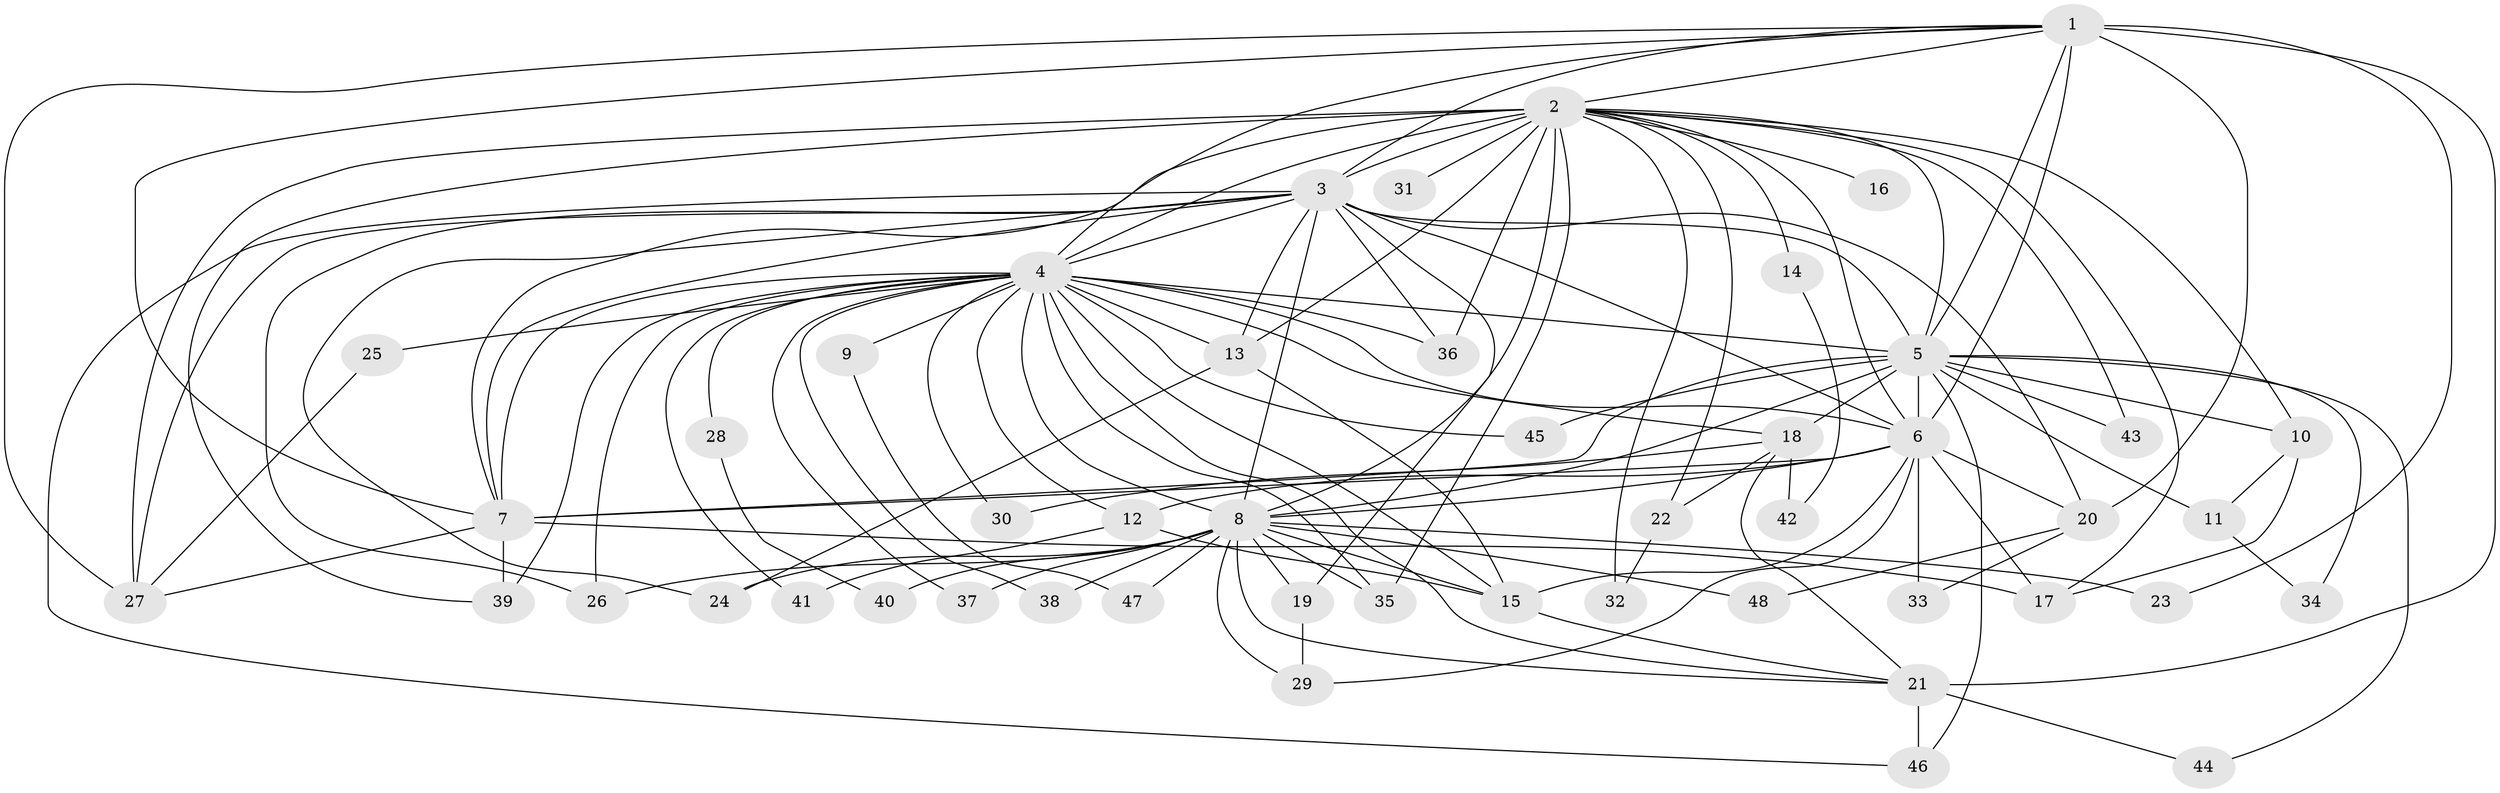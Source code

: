 // original degree distribution, {12: 0.010416666666666666, 29: 0.010416666666666666, 24: 0.010416666666666666, 27: 0.010416666666666666, 18: 0.03125, 20: 0.010416666666666666, 19: 0.010416666666666666, 17: 0.010416666666666666, 2: 0.5104166666666666, 3: 0.25, 4: 0.08333333333333333, 5: 0.020833333333333332, 6: 0.020833333333333332, 8: 0.010416666666666666}
// Generated by graph-tools (version 1.1) at 2025/35/03/09/25 02:35:11]
// undirected, 48 vertices, 120 edges
graph export_dot {
graph [start="1"]
  node [color=gray90,style=filled];
  1;
  2;
  3;
  4;
  5;
  6;
  7;
  8;
  9;
  10;
  11;
  12;
  13;
  14;
  15;
  16;
  17;
  18;
  19;
  20;
  21;
  22;
  23;
  24;
  25;
  26;
  27;
  28;
  29;
  30;
  31;
  32;
  33;
  34;
  35;
  36;
  37;
  38;
  39;
  40;
  41;
  42;
  43;
  44;
  45;
  46;
  47;
  48;
  1 -- 2 [weight=2.0];
  1 -- 3 [weight=4.0];
  1 -- 4 [weight=4.0];
  1 -- 5 [weight=3.0];
  1 -- 6 [weight=3.0];
  1 -- 7 [weight=2.0];
  1 -- 20 [weight=2.0];
  1 -- 21 [weight=6.0];
  1 -- 23 [weight=1.0];
  1 -- 27 [weight=1.0];
  2 -- 3 [weight=2.0];
  2 -- 4 [weight=3.0];
  2 -- 5 [weight=1.0];
  2 -- 6 [weight=1.0];
  2 -- 7 [weight=1.0];
  2 -- 8 [weight=3.0];
  2 -- 10 [weight=1.0];
  2 -- 13 [weight=1.0];
  2 -- 14 [weight=1.0];
  2 -- 16 [weight=1.0];
  2 -- 17 [weight=1.0];
  2 -- 22 [weight=1.0];
  2 -- 27 [weight=1.0];
  2 -- 31 [weight=1.0];
  2 -- 32 [weight=1.0];
  2 -- 35 [weight=1.0];
  2 -- 36 [weight=1.0];
  2 -- 39 [weight=1.0];
  2 -- 43 [weight=1.0];
  3 -- 4 [weight=4.0];
  3 -- 5 [weight=2.0];
  3 -- 6 [weight=2.0];
  3 -- 7 [weight=2.0];
  3 -- 8 [weight=12.0];
  3 -- 13 [weight=1.0];
  3 -- 19 [weight=1.0];
  3 -- 20 [weight=1.0];
  3 -- 24 [weight=1.0];
  3 -- 26 [weight=2.0];
  3 -- 27 [weight=1.0];
  3 -- 36 [weight=1.0];
  3 -- 46 [weight=1.0];
  4 -- 5 [weight=2.0];
  4 -- 6 [weight=2.0];
  4 -- 7 [weight=4.0];
  4 -- 8 [weight=1.0];
  4 -- 9 [weight=1.0];
  4 -- 12 [weight=1.0];
  4 -- 13 [weight=1.0];
  4 -- 15 [weight=2.0];
  4 -- 18 [weight=1.0];
  4 -- 21 [weight=1.0];
  4 -- 25 [weight=2.0];
  4 -- 26 [weight=1.0];
  4 -- 28 [weight=1.0];
  4 -- 30 [weight=1.0];
  4 -- 35 [weight=1.0];
  4 -- 36 [weight=1.0];
  4 -- 37 [weight=1.0];
  4 -- 38 [weight=1.0];
  4 -- 39 [weight=1.0];
  4 -- 41 [weight=1.0];
  4 -- 45 [weight=1.0];
  5 -- 6 [weight=1.0];
  5 -- 7 [weight=2.0];
  5 -- 8 [weight=2.0];
  5 -- 10 [weight=1.0];
  5 -- 11 [weight=1.0];
  5 -- 18 [weight=1.0];
  5 -- 34 [weight=1.0];
  5 -- 43 [weight=1.0];
  5 -- 44 [weight=1.0];
  5 -- 45 [weight=1.0];
  5 -- 46 [weight=1.0];
  6 -- 7 [weight=1.0];
  6 -- 8 [weight=1.0];
  6 -- 12 [weight=1.0];
  6 -- 15 [weight=1.0];
  6 -- 17 [weight=1.0];
  6 -- 20 [weight=1.0];
  6 -- 29 [weight=1.0];
  6 -- 33 [weight=1.0];
  7 -- 17 [weight=5.0];
  7 -- 27 [weight=1.0];
  7 -- 39 [weight=1.0];
  8 -- 15 [weight=2.0];
  8 -- 19 [weight=1.0];
  8 -- 21 [weight=3.0];
  8 -- 23 [weight=1.0];
  8 -- 24 [weight=2.0];
  8 -- 26 [weight=1.0];
  8 -- 29 [weight=1.0];
  8 -- 35 [weight=1.0];
  8 -- 37 [weight=1.0];
  8 -- 38 [weight=1.0];
  8 -- 40 [weight=1.0];
  8 -- 47 [weight=1.0];
  8 -- 48 [weight=1.0];
  9 -- 47 [weight=1.0];
  10 -- 11 [weight=1.0];
  10 -- 17 [weight=1.0];
  11 -- 34 [weight=1.0];
  12 -- 15 [weight=1.0];
  12 -- 41 [weight=1.0];
  13 -- 15 [weight=1.0];
  13 -- 24 [weight=1.0];
  14 -- 42 [weight=1.0];
  15 -- 21 [weight=1.0];
  18 -- 21 [weight=1.0];
  18 -- 22 [weight=1.0];
  18 -- 30 [weight=1.0];
  18 -- 42 [weight=1.0];
  19 -- 29 [weight=1.0];
  20 -- 33 [weight=1.0];
  20 -- 48 [weight=1.0];
  21 -- 44 [weight=1.0];
  21 -- 46 [weight=1.0];
  22 -- 32 [weight=1.0];
  25 -- 27 [weight=1.0];
  28 -- 40 [weight=1.0];
}
